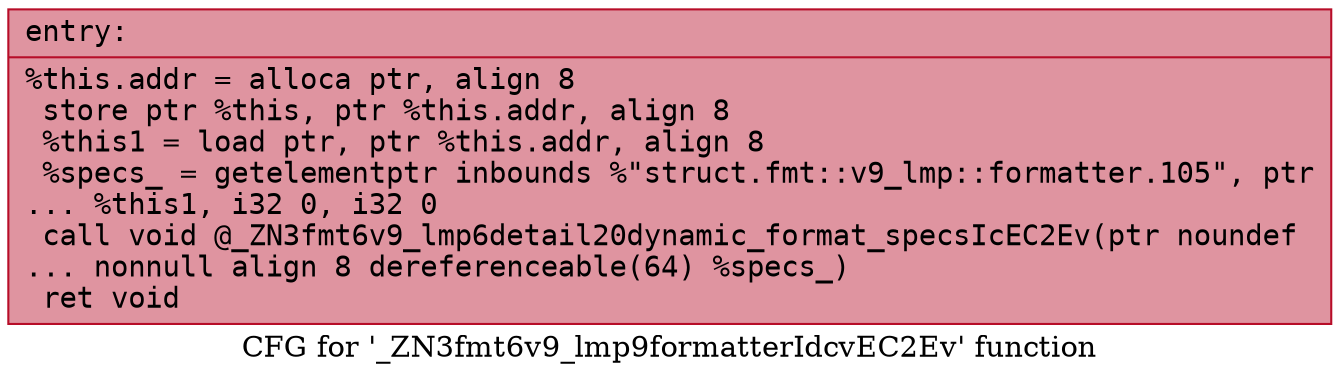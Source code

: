 digraph "CFG for '_ZN3fmt6v9_lmp9formatterIdcvEC2Ev' function" {
	label="CFG for '_ZN3fmt6v9_lmp9formatterIdcvEC2Ev' function";

	Node0x556bfea6b030 [shape=record,color="#b70d28ff", style=filled, fillcolor="#b70d2870" fontname="Courier",label="{entry:\l|  %this.addr = alloca ptr, align 8\l  store ptr %this, ptr %this.addr, align 8\l  %this1 = load ptr, ptr %this.addr, align 8\l  %specs_ = getelementptr inbounds %\"struct.fmt::v9_lmp::formatter.105\", ptr\l... %this1, i32 0, i32 0\l  call void @_ZN3fmt6v9_lmp6detail20dynamic_format_specsIcEC2Ev(ptr noundef\l... nonnull align 8 dereferenceable(64) %specs_)\l  ret void\l}"];
}
